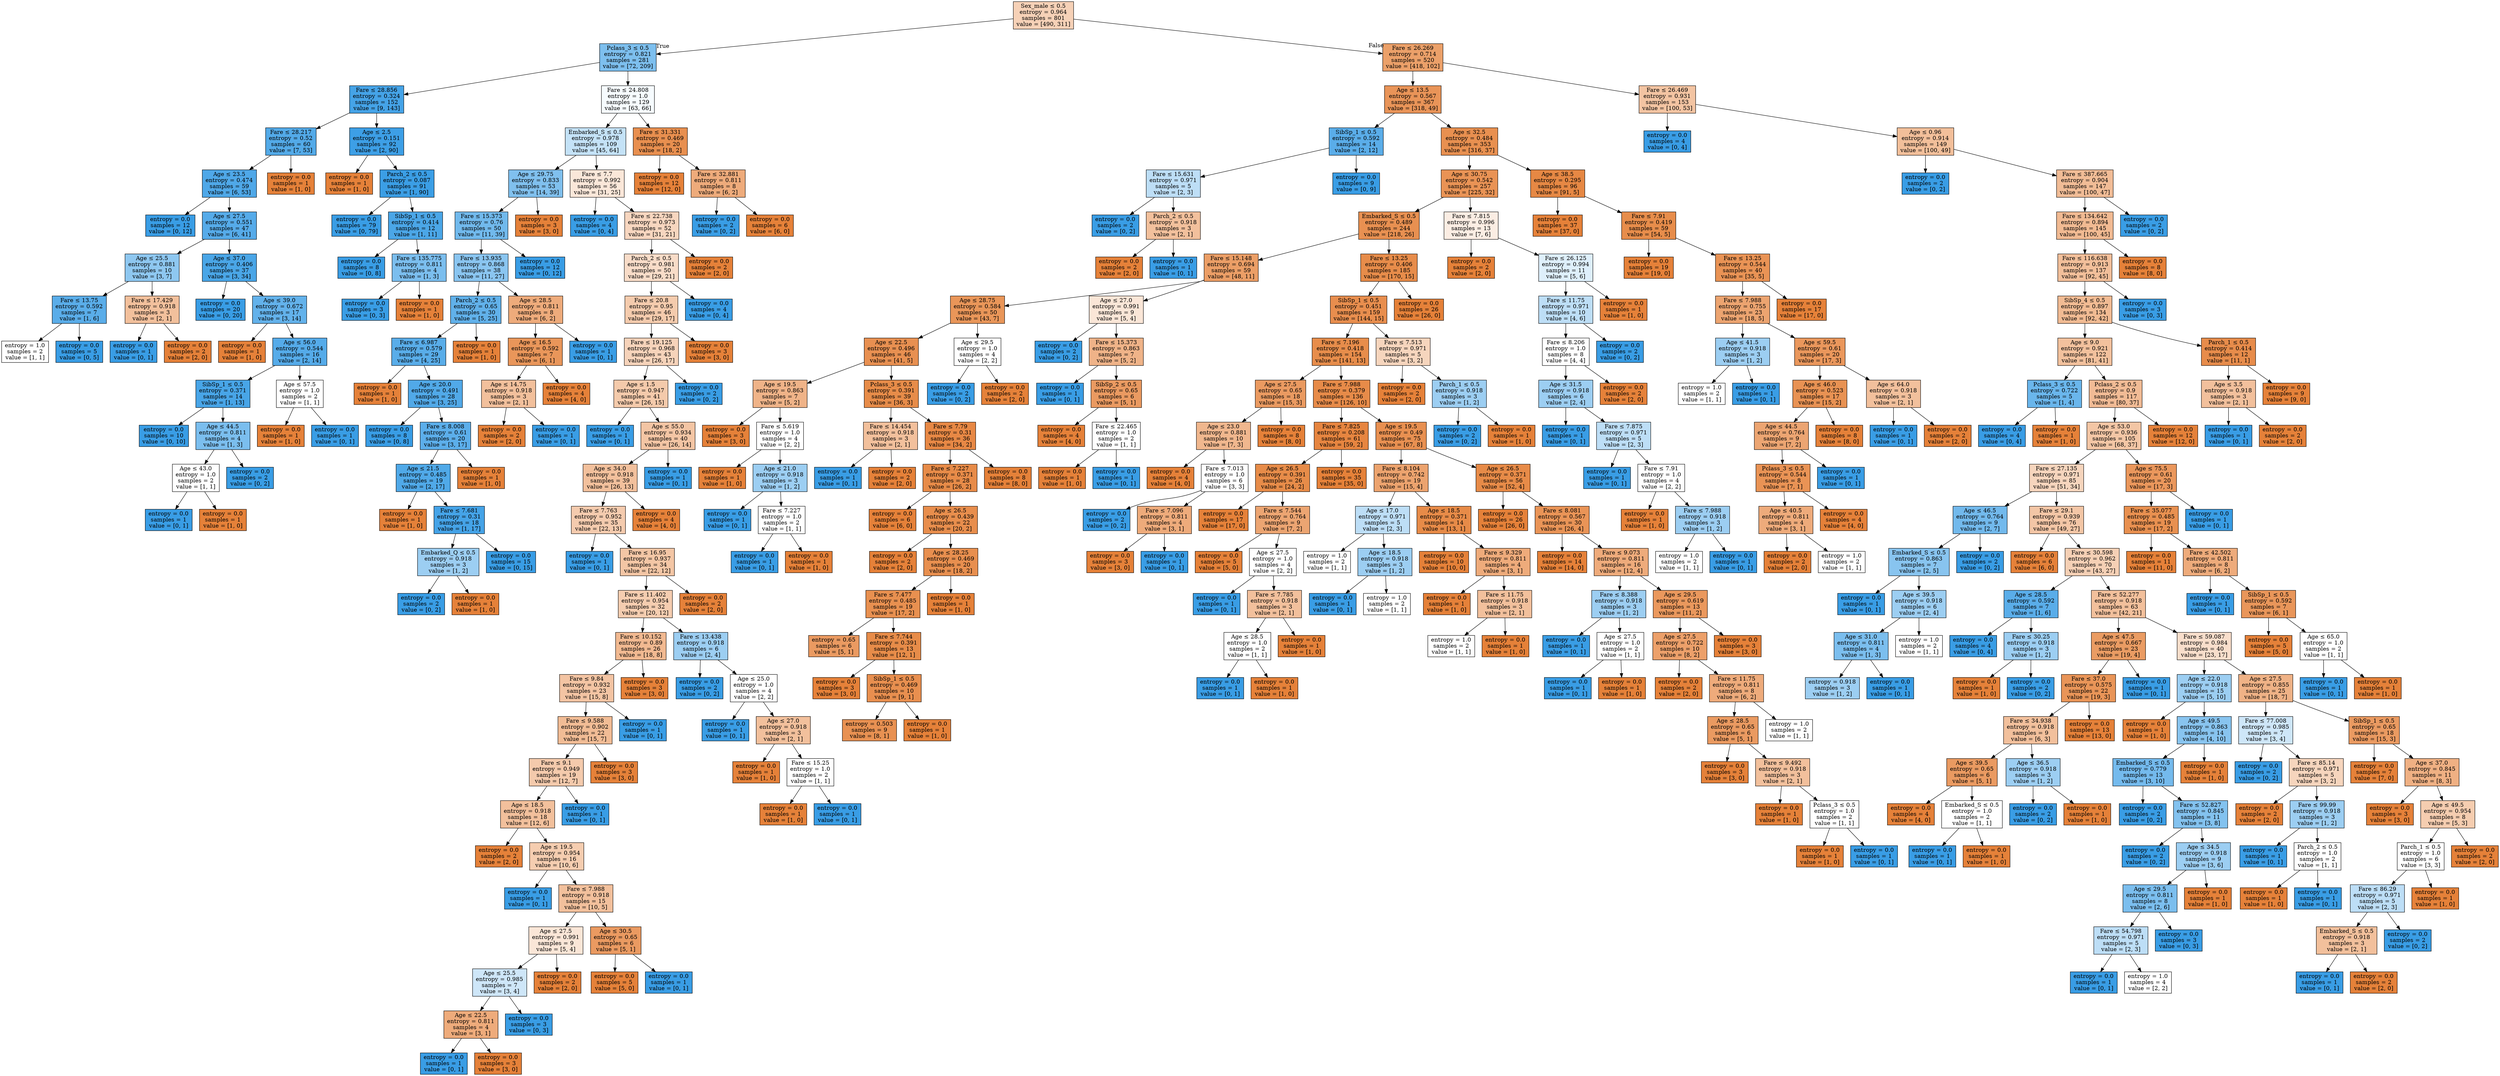 digraph Tree {
node [shape=box, style="filled", color="black"] ;
0 [label=<Sex_male &le; 0.5<br/>entropy = 0.964<br/>samples = 801<br/>value = [490, 311]>, fillcolor="#f6d1b7"] ;
1 [label=<Pclass_3 &le; 0.5<br/>entropy = 0.821<br/>samples = 281<br/>value = [72, 209]>, fillcolor="#7dbfee"] ;
0 -> 1 [labeldistance=2.5, labelangle=45, headlabel="True"] ;
2 [label=<Fare &le; 28.856<br/>entropy = 0.324<br/>samples = 152<br/>value = [9, 143]>, fillcolor="#45a3e7"] ;
1 -> 2 ;
3 [label=<Fare &le; 28.217<br/>entropy = 0.52<br/>samples = 60<br/>value = [7, 53]>, fillcolor="#53aae8"] ;
2 -> 3 ;
4 [label=<Age &le; 23.5<br/>entropy = 0.474<br/>samples = 59<br/>value = [6, 53]>, fillcolor="#4fa8e8"] ;
3 -> 4 ;
5 [label=<entropy = 0.0<br/>samples = 12<br/>value = [0, 12]>, fillcolor="#399de5"] ;
4 -> 5 ;
6 [label=<Age &le; 27.5<br/>entropy = 0.551<br/>samples = 47<br/>value = [6, 41]>, fillcolor="#56abe9"] ;
4 -> 6 ;
7 [label=<Age &le; 25.5<br/>entropy = 0.881<br/>samples = 10<br/>value = [3, 7]>, fillcolor="#8ec7f0"] ;
6 -> 7 ;
8 [label=<Fare &le; 13.75<br/>entropy = 0.592<br/>samples = 7<br/>value = [1, 6]>, fillcolor="#5aade9"] ;
7 -> 8 ;
9 [label=<entropy = 1.0<br/>samples = 2<br/>value = [1, 1]>, fillcolor="#ffffff"] ;
8 -> 9 ;
10 [label=<entropy = 0.0<br/>samples = 5<br/>value = [0, 5]>, fillcolor="#399de5"] ;
8 -> 10 ;
11 [label=<Fare &le; 17.429<br/>entropy = 0.918<br/>samples = 3<br/>value = [2, 1]>, fillcolor="#f2c09c"] ;
7 -> 11 ;
12 [label=<entropy = 0.0<br/>samples = 1<br/>value = [0, 1]>, fillcolor="#399de5"] ;
11 -> 12 ;
13 [label=<entropy = 0.0<br/>samples = 2<br/>value = [2, 0]>, fillcolor="#e58139"] ;
11 -> 13 ;
14 [label=<Age &le; 37.0<br/>entropy = 0.406<br/>samples = 37<br/>value = [3, 34]>, fillcolor="#4aa6e7"] ;
6 -> 14 ;
15 [label=<entropy = 0.0<br/>samples = 20<br/>value = [0, 20]>, fillcolor="#399de5"] ;
14 -> 15 ;
16 [label=<Age &le; 39.0<br/>entropy = 0.672<br/>samples = 17<br/>value = [3, 14]>, fillcolor="#63b2eb"] ;
14 -> 16 ;
17 [label=<entropy = 0.0<br/>samples = 1<br/>value = [1, 0]>, fillcolor="#e58139"] ;
16 -> 17 ;
18 [label=<Age &le; 56.0<br/>entropy = 0.544<br/>samples = 16<br/>value = [2, 14]>, fillcolor="#55abe9"] ;
16 -> 18 ;
19 [label=<SibSp_1 &le; 0.5<br/>entropy = 0.371<br/>samples = 14<br/>value = [1, 13]>, fillcolor="#48a5e7"] ;
18 -> 19 ;
20 [label=<entropy = 0.0<br/>samples = 10<br/>value = [0, 10]>, fillcolor="#399de5"] ;
19 -> 20 ;
21 [label=<Age &le; 44.5<br/>entropy = 0.811<br/>samples = 4<br/>value = [1, 3]>, fillcolor="#7bbeee"] ;
19 -> 21 ;
22 [label=<Age &le; 43.0<br/>entropy = 1.0<br/>samples = 2<br/>value = [1, 1]>, fillcolor="#ffffff"] ;
21 -> 22 ;
23 [label=<entropy = 0.0<br/>samples = 1<br/>value = [0, 1]>, fillcolor="#399de5"] ;
22 -> 23 ;
24 [label=<entropy = 0.0<br/>samples = 1<br/>value = [1, 0]>, fillcolor="#e58139"] ;
22 -> 24 ;
25 [label=<entropy = 0.0<br/>samples = 2<br/>value = [0, 2]>, fillcolor="#399de5"] ;
21 -> 25 ;
26 [label=<Age &le; 57.5<br/>entropy = 1.0<br/>samples = 2<br/>value = [1, 1]>, fillcolor="#ffffff"] ;
18 -> 26 ;
27 [label=<entropy = 0.0<br/>samples = 1<br/>value = [1, 0]>, fillcolor="#e58139"] ;
26 -> 27 ;
28 [label=<entropy = 0.0<br/>samples = 1<br/>value = [0, 1]>, fillcolor="#399de5"] ;
26 -> 28 ;
29 [label=<entropy = 0.0<br/>samples = 1<br/>value = [1, 0]>, fillcolor="#e58139"] ;
3 -> 29 ;
30 [label=<Age &le; 2.5<br/>entropy = 0.151<br/>samples = 92<br/>value = [2, 90]>, fillcolor="#3d9fe6"] ;
2 -> 30 ;
31 [label=<entropy = 0.0<br/>samples = 1<br/>value = [1, 0]>, fillcolor="#e58139"] ;
30 -> 31 ;
32 [label=<Parch_2 &le; 0.5<br/>entropy = 0.087<br/>samples = 91<br/>value = [1, 90]>, fillcolor="#3b9ee5"] ;
30 -> 32 ;
33 [label=<entropy = 0.0<br/>samples = 79<br/>value = [0, 79]>, fillcolor="#399de5"] ;
32 -> 33 ;
34 [label=<SibSp_1 &le; 0.5<br/>entropy = 0.414<br/>samples = 12<br/>value = [1, 11]>, fillcolor="#4ba6e7"] ;
32 -> 34 ;
35 [label=<entropy = 0.0<br/>samples = 8<br/>value = [0, 8]>, fillcolor="#399de5"] ;
34 -> 35 ;
36 [label=<Fare &le; 135.775<br/>entropy = 0.811<br/>samples = 4<br/>value = [1, 3]>, fillcolor="#7bbeee"] ;
34 -> 36 ;
37 [label=<entropy = 0.0<br/>samples = 3<br/>value = [0, 3]>, fillcolor="#399de5"] ;
36 -> 37 ;
38 [label=<entropy = 0.0<br/>samples = 1<br/>value = [1, 0]>, fillcolor="#e58139"] ;
36 -> 38 ;
39 [label=<Fare &le; 24.808<br/>entropy = 1.0<br/>samples = 129<br/>value = [63, 66]>, fillcolor="#f6fbfe"] ;
1 -> 39 ;
40 [label=<Embarked_S &le; 0.5<br/>entropy = 0.978<br/>samples = 109<br/>value = [45, 64]>, fillcolor="#c4e2f7"] ;
39 -> 40 ;
41 [label=<Age &le; 29.75<br/>entropy = 0.833<br/>samples = 53<br/>value = [14, 39]>, fillcolor="#80c0ee"] ;
40 -> 41 ;
42 [label=<Fare &le; 15.373<br/>entropy = 0.76<br/>samples = 50<br/>value = [11, 39]>, fillcolor="#71b9ec"] ;
41 -> 42 ;
43 [label=<Fare &le; 13.935<br/>entropy = 0.868<br/>samples = 38<br/>value = [11, 27]>, fillcolor="#8ac5f0"] ;
42 -> 43 ;
44 [label=<Parch_2 &le; 0.5<br/>entropy = 0.65<br/>samples = 30<br/>value = [5, 25]>, fillcolor="#61b1ea"] ;
43 -> 44 ;
45 [label=<Fare &le; 6.987<br/>entropy = 0.579<br/>samples = 29<br/>value = [4, 25]>, fillcolor="#59ade9"] ;
44 -> 45 ;
46 [label=<entropy = 0.0<br/>samples = 1<br/>value = [1, 0]>, fillcolor="#e58139"] ;
45 -> 46 ;
47 [label=<Age &le; 20.0<br/>entropy = 0.491<br/>samples = 28<br/>value = [3, 25]>, fillcolor="#51a9e8"] ;
45 -> 47 ;
48 [label=<entropy = 0.0<br/>samples = 8<br/>value = [0, 8]>, fillcolor="#399de5"] ;
47 -> 48 ;
49 [label=<Fare &le; 8.008<br/>entropy = 0.61<br/>samples = 20<br/>value = [3, 17]>, fillcolor="#5caeea"] ;
47 -> 49 ;
50 [label=<Age &le; 21.5<br/>entropy = 0.485<br/>samples = 19<br/>value = [2, 17]>, fillcolor="#50a9e8"] ;
49 -> 50 ;
51 [label=<entropy = 0.0<br/>samples = 1<br/>value = [1, 0]>, fillcolor="#e58139"] ;
50 -> 51 ;
52 [label=<Fare &le; 7.681<br/>entropy = 0.31<br/>samples = 18<br/>value = [1, 17]>, fillcolor="#45a3e7"] ;
50 -> 52 ;
53 [label=<Embarked_Q &le; 0.5<br/>entropy = 0.918<br/>samples = 3<br/>value = [1, 2]>, fillcolor="#9ccef2"] ;
52 -> 53 ;
54 [label=<entropy = 0.0<br/>samples = 2<br/>value = [0, 2]>, fillcolor="#399de5"] ;
53 -> 54 ;
55 [label=<entropy = 0.0<br/>samples = 1<br/>value = [1, 0]>, fillcolor="#e58139"] ;
53 -> 55 ;
56 [label=<entropy = 0.0<br/>samples = 15<br/>value = [0, 15]>, fillcolor="#399de5"] ;
52 -> 56 ;
57 [label=<entropy = 0.0<br/>samples = 1<br/>value = [1, 0]>, fillcolor="#e58139"] ;
49 -> 57 ;
58 [label=<entropy = 0.0<br/>samples = 1<br/>value = [1, 0]>, fillcolor="#e58139"] ;
44 -> 58 ;
59 [label=<Age &le; 28.5<br/>entropy = 0.811<br/>samples = 8<br/>value = [6, 2]>, fillcolor="#eeab7b"] ;
43 -> 59 ;
60 [label=<Age &le; 16.5<br/>entropy = 0.592<br/>samples = 7<br/>value = [6, 1]>, fillcolor="#e9965a"] ;
59 -> 60 ;
61 [label=<Age &le; 14.75<br/>entropy = 0.918<br/>samples = 3<br/>value = [2, 1]>, fillcolor="#f2c09c"] ;
60 -> 61 ;
62 [label=<entropy = 0.0<br/>samples = 2<br/>value = [2, 0]>, fillcolor="#e58139"] ;
61 -> 62 ;
63 [label=<entropy = 0.0<br/>samples = 1<br/>value = [0, 1]>, fillcolor="#399de5"] ;
61 -> 63 ;
64 [label=<entropy = 0.0<br/>samples = 4<br/>value = [4, 0]>, fillcolor="#e58139"] ;
60 -> 64 ;
65 [label=<entropy = 0.0<br/>samples = 1<br/>value = [0, 1]>, fillcolor="#399de5"] ;
59 -> 65 ;
66 [label=<entropy = 0.0<br/>samples = 12<br/>value = [0, 12]>, fillcolor="#399de5"] ;
42 -> 66 ;
67 [label=<entropy = 0.0<br/>samples = 3<br/>value = [3, 0]>, fillcolor="#e58139"] ;
41 -> 67 ;
68 [label=<Fare &le; 7.7<br/>entropy = 0.992<br/>samples = 56<br/>value = [31, 25]>, fillcolor="#fae7d9"] ;
40 -> 68 ;
69 [label=<entropy = 0.0<br/>samples = 4<br/>value = [0, 4]>, fillcolor="#399de5"] ;
68 -> 69 ;
70 [label=<Fare &le; 22.738<br/>entropy = 0.973<br/>samples = 52<br/>value = [31, 21]>, fillcolor="#f7d6bf"] ;
68 -> 70 ;
71 [label=<Parch_2 &le; 0.5<br/>entropy = 0.981<br/>samples = 50<br/>value = [29, 21]>, fillcolor="#f8dcc8"] ;
70 -> 71 ;
72 [label=<Fare &le; 20.8<br/>entropy = 0.95<br/>samples = 46<br/>value = [29, 17]>, fillcolor="#f4cbad"] ;
71 -> 72 ;
73 [label=<Fare &le; 19.125<br/>entropy = 0.968<br/>samples = 43<br/>value = [26, 17]>, fillcolor="#f6d3ba"] ;
72 -> 73 ;
74 [label=<Age &le; 1.5<br/>entropy = 0.947<br/>samples = 41<br/>value = [26, 15]>, fillcolor="#f4caab"] ;
73 -> 74 ;
75 [label=<entropy = 0.0<br/>samples = 1<br/>value = [0, 1]>, fillcolor="#399de5"] ;
74 -> 75 ;
76 [label=<Age &le; 55.0<br/>entropy = 0.934<br/>samples = 40<br/>value = [26, 14]>, fillcolor="#f3c5a4"] ;
74 -> 76 ;
77 [label=<Age &le; 34.0<br/>entropy = 0.918<br/>samples = 39<br/>value = [26, 13]>, fillcolor="#f2c09c"] ;
76 -> 77 ;
78 [label=<Fare &le; 7.763<br/>entropy = 0.952<br/>samples = 35<br/>value = [22, 13]>, fillcolor="#f4cbae"] ;
77 -> 78 ;
79 [label=<entropy = 0.0<br/>samples = 1<br/>value = [0, 1]>, fillcolor="#399de5"] ;
78 -> 79 ;
80 [label=<Fare &le; 16.95<br/>entropy = 0.937<br/>samples = 34<br/>value = [22, 12]>, fillcolor="#f3c6a5"] ;
78 -> 80 ;
81 [label=<Fare &le; 11.402<br/>entropy = 0.954<br/>samples = 32<br/>value = [20, 12]>, fillcolor="#f5cdb0"] ;
80 -> 81 ;
82 [label=<Fare &le; 10.152<br/>entropy = 0.89<br/>samples = 26<br/>value = [18, 8]>, fillcolor="#f1b991"] ;
81 -> 82 ;
83 [label=<Fare &le; 9.84<br/>entropy = 0.932<br/>samples = 23<br/>value = [15, 8]>, fillcolor="#f3c4a3"] ;
82 -> 83 ;
84 [label=<Fare &le; 9.588<br/>entropy = 0.902<br/>samples = 22<br/>value = [15, 7]>, fillcolor="#f1bc95"] ;
83 -> 84 ;
85 [label=<Fare &le; 9.1<br/>entropy = 0.949<br/>samples = 19<br/>value = [12, 7]>, fillcolor="#f4caac"] ;
84 -> 85 ;
86 [label=<Age &le; 18.5<br/>entropy = 0.918<br/>samples = 18<br/>value = [12, 6]>, fillcolor="#f2c09c"] ;
85 -> 86 ;
87 [label=<entropy = 0.0<br/>samples = 2<br/>value = [2, 0]>, fillcolor="#e58139"] ;
86 -> 87 ;
88 [label=<Age &le; 19.5<br/>entropy = 0.954<br/>samples = 16<br/>value = [10, 6]>, fillcolor="#f5cdb0"] ;
86 -> 88 ;
89 [label=<entropy = 0.0<br/>samples = 1<br/>value = [0, 1]>, fillcolor="#399de5"] ;
88 -> 89 ;
90 [label=<Fare &le; 7.988<br/>entropy = 0.918<br/>samples = 15<br/>value = [10, 5]>, fillcolor="#f2c09c"] ;
88 -> 90 ;
91 [label=<Age &le; 27.5<br/>entropy = 0.991<br/>samples = 9<br/>value = [5, 4]>, fillcolor="#fae6d7"] ;
90 -> 91 ;
92 [label=<Age &le; 25.5<br/>entropy = 0.985<br/>samples = 7<br/>value = [3, 4]>, fillcolor="#cee6f8"] ;
91 -> 92 ;
93 [label=<Age &le; 22.5<br/>entropy = 0.811<br/>samples = 4<br/>value = [3, 1]>, fillcolor="#eeab7b"] ;
92 -> 93 ;
94 [label=<entropy = 0.0<br/>samples = 1<br/>value = [0, 1]>, fillcolor="#399de5"] ;
93 -> 94 ;
95 [label=<entropy = 0.0<br/>samples = 3<br/>value = [3, 0]>, fillcolor="#e58139"] ;
93 -> 95 ;
96 [label=<entropy = 0.0<br/>samples = 3<br/>value = [0, 3]>, fillcolor="#399de5"] ;
92 -> 96 ;
97 [label=<entropy = 0.0<br/>samples = 2<br/>value = [2, 0]>, fillcolor="#e58139"] ;
91 -> 97 ;
98 [label=<Age &le; 30.5<br/>entropy = 0.65<br/>samples = 6<br/>value = [5, 1]>, fillcolor="#ea9a61"] ;
90 -> 98 ;
99 [label=<entropy = 0.0<br/>samples = 5<br/>value = [5, 0]>, fillcolor="#e58139"] ;
98 -> 99 ;
100 [label=<entropy = 0.0<br/>samples = 1<br/>value = [0, 1]>, fillcolor="#399de5"] ;
98 -> 100 ;
101 [label=<entropy = 0.0<br/>samples = 1<br/>value = [0, 1]>, fillcolor="#399de5"] ;
85 -> 101 ;
102 [label=<entropy = 0.0<br/>samples = 3<br/>value = [3, 0]>, fillcolor="#e58139"] ;
84 -> 102 ;
103 [label=<entropy = 0.0<br/>samples = 1<br/>value = [0, 1]>, fillcolor="#399de5"] ;
83 -> 103 ;
104 [label=<entropy = 0.0<br/>samples = 3<br/>value = [3, 0]>, fillcolor="#e58139"] ;
82 -> 104 ;
105 [label=<Fare &le; 13.438<br/>entropy = 0.918<br/>samples = 6<br/>value = [2, 4]>, fillcolor="#9ccef2"] ;
81 -> 105 ;
106 [label=<entropy = 0.0<br/>samples = 2<br/>value = [0, 2]>, fillcolor="#399de5"] ;
105 -> 106 ;
107 [label=<Age &le; 25.0<br/>entropy = 1.0<br/>samples = 4<br/>value = [2, 2]>, fillcolor="#ffffff"] ;
105 -> 107 ;
108 [label=<entropy = 0.0<br/>samples = 1<br/>value = [0, 1]>, fillcolor="#399de5"] ;
107 -> 108 ;
109 [label=<Age &le; 27.0<br/>entropy = 0.918<br/>samples = 3<br/>value = [2, 1]>, fillcolor="#f2c09c"] ;
107 -> 109 ;
110 [label=<entropy = 0.0<br/>samples = 1<br/>value = [1, 0]>, fillcolor="#e58139"] ;
109 -> 110 ;
111 [label=<Fare &le; 15.25<br/>entropy = 1.0<br/>samples = 2<br/>value = [1, 1]>, fillcolor="#ffffff"] ;
109 -> 111 ;
112 [label=<entropy = 0.0<br/>samples = 1<br/>value = [1, 0]>, fillcolor="#e58139"] ;
111 -> 112 ;
113 [label=<entropy = 0.0<br/>samples = 1<br/>value = [0, 1]>, fillcolor="#399de5"] ;
111 -> 113 ;
114 [label=<entropy = 0.0<br/>samples = 2<br/>value = [2, 0]>, fillcolor="#e58139"] ;
80 -> 114 ;
115 [label=<entropy = 0.0<br/>samples = 4<br/>value = [4, 0]>, fillcolor="#e58139"] ;
77 -> 115 ;
116 [label=<entropy = 0.0<br/>samples = 1<br/>value = [0, 1]>, fillcolor="#399de5"] ;
76 -> 116 ;
117 [label=<entropy = 0.0<br/>samples = 2<br/>value = [0, 2]>, fillcolor="#399de5"] ;
73 -> 117 ;
118 [label=<entropy = 0.0<br/>samples = 3<br/>value = [3, 0]>, fillcolor="#e58139"] ;
72 -> 118 ;
119 [label=<entropy = 0.0<br/>samples = 4<br/>value = [0, 4]>, fillcolor="#399de5"] ;
71 -> 119 ;
120 [label=<entropy = 0.0<br/>samples = 2<br/>value = [2, 0]>, fillcolor="#e58139"] ;
70 -> 120 ;
121 [label=<Fare &le; 31.331<br/>entropy = 0.469<br/>samples = 20<br/>value = [18, 2]>, fillcolor="#e88f4f"] ;
39 -> 121 ;
122 [label=<entropy = 0.0<br/>samples = 12<br/>value = [12, 0]>, fillcolor="#e58139"] ;
121 -> 122 ;
123 [label=<Fare &le; 32.881<br/>entropy = 0.811<br/>samples = 8<br/>value = [6, 2]>, fillcolor="#eeab7b"] ;
121 -> 123 ;
124 [label=<entropy = 0.0<br/>samples = 2<br/>value = [0, 2]>, fillcolor="#399de5"] ;
123 -> 124 ;
125 [label=<entropy = 0.0<br/>samples = 6<br/>value = [6, 0]>, fillcolor="#e58139"] ;
123 -> 125 ;
126 [label=<Fare &le; 26.269<br/>entropy = 0.714<br/>samples = 520<br/>value = [418, 102]>, fillcolor="#eba069"] ;
0 -> 126 [labeldistance=2.5, labelangle=-45, headlabel="False"] ;
127 [label=<Age &le; 13.5<br/>entropy = 0.567<br/>samples = 367<br/>value = [318, 49]>, fillcolor="#e99458"] ;
126 -> 127 ;
128 [label=<SibSp_1 &le; 0.5<br/>entropy = 0.592<br/>samples = 14<br/>value = [2, 12]>, fillcolor="#5aade9"] ;
127 -> 128 ;
129 [label=<Fare &le; 15.631<br/>entropy = 0.971<br/>samples = 5<br/>value = [2, 3]>, fillcolor="#bddef6"] ;
128 -> 129 ;
130 [label=<entropy = 0.0<br/>samples = 2<br/>value = [0, 2]>, fillcolor="#399de5"] ;
129 -> 130 ;
131 [label=<Parch_2 &le; 0.5<br/>entropy = 0.918<br/>samples = 3<br/>value = [2, 1]>, fillcolor="#f2c09c"] ;
129 -> 131 ;
132 [label=<entropy = 0.0<br/>samples = 2<br/>value = [2, 0]>, fillcolor="#e58139"] ;
131 -> 132 ;
133 [label=<entropy = 0.0<br/>samples = 1<br/>value = [0, 1]>, fillcolor="#399de5"] ;
131 -> 133 ;
134 [label=<entropy = 0.0<br/>samples = 9<br/>value = [0, 9]>, fillcolor="#399de5"] ;
128 -> 134 ;
135 [label=<Age &le; 32.5<br/>entropy = 0.484<br/>samples = 353<br/>value = [316, 37]>, fillcolor="#e89050"] ;
127 -> 135 ;
136 [label=<Age &le; 30.75<br/>entropy = 0.542<br/>samples = 257<br/>value = [225, 32]>, fillcolor="#e99355"] ;
135 -> 136 ;
137 [label=<Embarked_S &le; 0.5<br/>entropy = 0.489<br/>samples = 244<br/>value = [218, 26]>, fillcolor="#e89051"] ;
136 -> 137 ;
138 [label=<Fare &le; 15.148<br/>entropy = 0.694<br/>samples = 59<br/>value = [48, 11]>, fillcolor="#eb9e66"] ;
137 -> 138 ;
139 [label=<Age &le; 28.75<br/>entropy = 0.584<br/>samples = 50<br/>value = [43, 7]>, fillcolor="#e99659"] ;
138 -> 139 ;
140 [label=<Age &le; 22.5<br/>entropy = 0.496<br/>samples = 46<br/>value = [41, 5]>, fillcolor="#e89051"] ;
139 -> 140 ;
141 [label=<Age &le; 19.5<br/>entropy = 0.863<br/>samples = 7<br/>value = [5, 2]>, fillcolor="#efb388"] ;
140 -> 141 ;
142 [label=<entropy = 0.0<br/>samples = 3<br/>value = [3, 0]>, fillcolor="#e58139"] ;
141 -> 142 ;
143 [label=<Fare &le; 5.619<br/>entropy = 1.0<br/>samples = 4<br/>value = [2, 2]>, fillcolor="#ffffff"] ;
141 -> 143 ;
144 [label=<entropy = 0.0<br/>samples = 1<br/>value = [1, 0]>, fillcolor="#e58139"] ;
143 -> 144 ;
145 [label=<Age &le; 21.0<br/>entropy = 0.918<br/>samples = 3<br/>value = [1, 2]>, fillcolor="#9ccef2"] ;
143 -> 145 ;
146 [label=<entropy = 0.0<br/>samples = 1<br/>value = [0, 1]>, fillcolor="#399de5"] ;
145 -> 146 ;
147 [label=<Fare &le; 7.227<br/>entropy = 1.0<br/>samples = 2<br/>value = [1, 1]>, fillcolor="#ffffff"] ;
145 -> 147 ;
148 [label=<entropy = 0.0<br/>samples = 1<br/>value = [0, 1]>, fillcolor="#399de5"] ;
147 -> 148 ;
149 [label=<entropy = 0.0<br/>samples = 1<br/>value = [1, 0]>, fillcolor="#e58139"] ;
147 -> 149 ;
150 [label=<Pclass_3 &le; 0.5<br/>entropy = 0.391<br/>samples = 39<br/>value = [36, 3]>, fillcolor="#e78c49"] ;
140 -> 150 ;
151 [label=<Fare &le; 14.454<br/>entropy = 0.918<br/>samples = 3<br/>value = [2, 1]>, fillcolor="#f2c09c"] ;
150 -> 151 ;
152 [label=<entropy = 0.0<br/>samples = 1<br/>value = [0, 1]>, fillcolor="#399de5"] ;
151 -> 152 ;
153 [label=<entropy = 0.0<br/>samples = 2<br/>value = [2, 0]>, fillcolor="#e58139"] ;
151 -> 153 ;
154 [label=<Fare &le; 7.79<br/>entropy = 0.31<br/>samples = 36<br/>value = [34, 2]>, fillcolor="#e78845"] ;
150 -> 154 ;
155 [label=<Fare &le; 7.227<br/>entropy = 0.371<br/>samples = 28<br/>value = [26, 2]>, fillcolor="#e78b48"] ;
154 -> 155 ;
156 [label=<entropy = 0.0<br/>samples = 6<br/>value = [6, 0]>, fillcolor="#e58139"] ;
155 -> 156 ;
157 [label=<Age &le; 26.5<br/>entropy = 0.439<br/>samples = 22<br/>value = [20, 2]>, fillcolor="#e88e4d"] ;
155 -> 157 ;
158 [label=<entropy = 0.0<br/>samples = 2<br/>value = [2, 0]>, fillcolor="#e58139"] ;
157 -> 158 ;
159 [label=<Age &le; 28.25<br/>entropy = 0.469<br/>samples = 20<br/>value = [18, 2]>, fillcolor="#e88f4f"] ;
157 -> 159 ;
160 [label=<Fare &le; 7.477<br/>entropy = 0.485<br/>samples = 19<br/>value = [17, 2]>, fillcolor="#e89050"] ;
159 -> 160 ;
161 [label=<entropy = 0.65<br/>samples = 6<br/>value = [5, 1]>, fillcolor="#ea9a61"] ;
160 -> 161 ;
162 [label=<Fare &le; 7.744<br/>entropy = 0.391<br/>samples = 13<br/>value = [12, 1]>, fillcolor="#e78c49"] ;
160 -> 162 ;
163 [label=<entropy = 0.0<br/>samples = 3<br/>value = [3, 0]>, fillcolor="#e58139"] ;
162 -> 163 ;
164 [label=<SibSp_1 &le; 0.5<br/>entropy = 0.469<br/>samples = 10<br/>value = [9, 1]>, fillcolor="#e88f4f"] ;
162 -> 164 ;
165 [label=<entropy = 0.503<br/>samples = 9<br/>value = [8, 1]>, fillcolor="#e89152"] ;
164 -> 165 ;
166 [label=<entropy = 0.0<br/>samples = 1<br/>value = [1, 0]>, fillcolor="#e58139"] ;
164 -> 166 ;
167 [label=<entropy = 0.0<br/>samples = 1<br/>value = [1, 0]>, fillcolor="#e58139"] ;
159 -> 167 ;
168 [label=<entropy = 0.0<br/>samples = 8<br/>value = [8, 0]>, fillcolor="#e58139"] ;
154 -> 168 ;
169 [label=<Age &le; 29.5<br/>entropy = 1.0<br/>samples = 4<br/>value = [2, 2]>, fillcolor="#ffffff"] ;
139 -> 169 ;
170 [label=<entropy = 0.0<br/>samples = 2<br/>value = [0, 2]>, fillcolor="#399de5"] ;
169 -> 170 ;
171 [label=<entropy = 0.0<br/>samples = 2<br/>value = [2, 0]>, fillcolor="#e58139"] ;
169 -> 171 ;
172 [label=<Age &le; 27.0<br/>entropy = 0.991<br/>samples = 9<br/>value = [5, 4]>, fillcolor="#fae6d7"] ;
138 -> 172 ;
173 [label=<entropy = 0.0<br/>samples = 2<br/>value = [0, 2]>, fillcolor="#399de5"] ;
172 -> 173 ;
174 [label=<Fare &le; 15.373<br/>entropy = 0.863<br/>samples = 7<br/>value = [5, 2]>, fillcolor="#efb388"] ;
172 -> 174 ;
175 [label=<entropy = 0.0<br/>samples = 1<br/>value = [0, 1]>, fillcolor="#399de5"] ;
174 -> 175 ;
176 [label=<SibSp_2 &le; 0.5<br/>entropy = 0.65<br/>samples = 6<br/>value = [5, 1]>, fillcolor="#ea9a61"] ;
174 -> 176 ;
177 [label=<entropy = 0.0<br/>samples = 4<br/>value = [4, 0]>, fillcolor="#e58139"] ;
176 -> 177 ;
178 [label=<Fare &le; 22.465<br/>entropy = 1.0<br/>samples = 2<br/>value = [1, 1]>, fillcolor="#ffffff"] ;
176 -> 178 ;
179 [label=<entropy = 0.0<br/>samples = 1<br/>value = [1, 0]>, fillcolor="#e58139"] ;
178 -> 179 ;
180 [label=<entropy = 0.0<br/>samples = 1<br/>value = [0, 1]>, fillcolor="#399de5"] ;
178 -> 180 ;
181 [label=<Fare &le; 13.25<br/>entropy = 0.406<br/>samples = 185<br/>value = [170, 15]>, fillcolor="#e78c4a"] ;
137 -> 181 ;
182 [label=<SibSp_1 &le; 0.5<br/>entropy = 0.451<br/>samples = 159<br/>value = [144, 15]>, fillcolor="#e88e4e"] ;
181 -> 182 ;
183 [label=<Fare &le; 7.196<br/>entropy = 0.418<br/>samples = 154<br/>value = [141, 13]>, fillcolor="#e78d4b"] ;
182 -> 183 ;
184 [label=<Age &le; 27.5<br/>entropy = 0.65<br/>samples = 18<br/>value = [15, 3]>, fillcolor="#ea9a61"] ;
183 -> 184 ;
185 [label=<Age &le; 23.0<br/>entropy = 0.881<br/>samples = 10<br/>value = [7, 3]>, fillcolor="#f0b78e"] ;
184 -> 185 ;
186 [label=<entropy = 0.0<br/>samples = 4<br/>value = [4, 0]>, fillcolor="#e58139"] ;
185 -> 186 ;
187 [label=<Fare &le; 7.013<br/>entropy = 1.0<br/>samples = 6<br/>value = [3, 3]>, fillcolor="#ffffff"] ;
185 -> 187 ;
188 [label=<entropy = 0.0<br/>samples = 2<br/>value = [0, 2]>, fillcolor="#399de5"] ;
187 -> 188 ;
189 [label=<Fare &le; 7.096<br/>entropy = 0.811<br/>samples = 4<br/>value = [3, 1]>, fillcolor="#eeab7b"] ;
187 -> 189 ;
190 [label=<entropy = 0.0<br/>samples = 3<br/>value = [3, 0]>, fillcolor="#e58139"] ;
189 -> 190 ;
191 [label=<entropy = 0.0<br/>samples = 1<br/>value = [0, 1]>, fillcolor="#399de5"] ;
189 -> 191 ;
192 [label=<entropy = 0.0<br/>samples = 8<br/>value = [8, 0]>, fillcolor="#e58139"] ;
184 -> 192 ;
193 [label=<Fare &le; 7.988<br/>entropy = 0.379<br/>samples = 136<br/>value = [126, 10]>, fillcolor="#e78b49"] ;
183 -> 193 ;
194 [label=<Fare &le; 7.825<br/>entropy = 0.208<br/>samples = 61<br/>value = [59, 2]>, fillcolor="#e68540"] ;
193 -> 194 ;
195 [label=<Age &le; 26.5<br/>entropy = 0.391<br/>samples = 26<br/>value = [24, 2]>, fillcolor="#e78c49"] ;
194 -> 195 ;
196 [label=<entropy = 0.0<br/>samples = 17<br/>value = [17, 0]>, fillcolor="#e58139"] ;
195 -> 196 ;
197 [label=<Fare &le; 7.544<br/>entropy = 0.764<br/>samples = 9<br/>value = [7, 2]>, fillcolor="#eca572"] ;
195 -> 197 ;
198 [label=<entropy = 0.0<br/>samples = 5<br/>value = [5, 0]>, fillcolor="#e58139"] ;
197 -> 198 ;
199 [label=<Age &le; 27.5<br/>entropy = 1.0<br/>samples = 4<br/>value = [2, 2]>, fillcolor="#ffffff"] ;
197 -> 199 ;
200 [label=<entropy = 0.0<br/>samples = 1<br/>value = [0, 1]>, fillcolor="#399de5"] ;
199 -> 200 ;
201 [label=<Fare &le; 7.785<br/>entropy = 0.918<br/>samples = 3<br/>value = [2, 1]>, fillcolor="#f2c09c"] ;
199 -> 201 ;
202 [label=<Age &le; 28.5<br/>entropy = 1.0<br/>samples = 2<br/>value = [1, 1]>, fillcolor="#ffffff"] ;
201 -> 202 ;
203 [label=<entropy = 0.0<br/>samples = 1<br/>value = [0, 1]>, fillcolor="#399de5"] ;
202 -> 203 ;
204 [label=<entropy = 0.0<br/>samples = 1<br/>value = [1, 0]>, fillcolor="#e58139"] ;
202 -> 204 ;
205 [label=<entropy = 0.0<br/>samples = 1<br/>value = [1, 0]>, fillcolor="#e58139"] ;
201 -> 205 ;
206 [label=<entropy = 0.0<br/>samples = 35<br/>value = [35, 0]>, fillcolor="#e58139"] ;
194 -> 206 ;
207 [label=<Age &le; 19.5<br/>entropy = 0.49<br/>samples = 75<br/>value = [67, 8]>, fillcolor="#e89051"] ;
193 -> 207 ;
208 [label=<Fare &le; 8.104<br/>entropy = 0.742<br/>samples = 19<br/>value = [15, 4]>, fillcolor="#eca36e"] ;
207 -> 208 ;
209 [label=<Age &le; 17.0<br/>entropy = 0.971<br/>samples = 5<br/>value = [2, 3]>, fillcolor="#bddef6"] ;
208 -> 209 ;
210 [label=<entropy = 1.0<br/>samples = 2<br/>value = [1, 1]>, fillcolor="#ffffff"] ;
209 -> 210 ;
211 [label=<Age &le; 18.5<br/>entropy = 0.918<br/>samples = 3<br/>value = [1, 2]>, fillcolor="#9ccef2"] ;
209 -> 211 ;
212 [label=<entropy = 0.0<br/>samples = 1<br/>value = [0, 1]>, fillcolor="#399de5"] ;
211 -> 212 ;
213 [label=<entropy = 1.0<br/>samples = 2<br/>value = [1, 1]>, fillcolor="#ffffff"] ;
211 -> 213 ;
214 [label=<Age &le; 18.5<br/>entropy = 0.371<br/>samples = 14<br/>value = [13, 1]>, fillcolor="#e78b48"] ;
208 -> 214 ;
215 [label=<entropy = 0.0<br/>samples = 10<br/>value = [10, 0]>, fillcolor="#e58139"] ;
214 -> 215 ;
216 [label=<Fare &le; 9.329<br/>entropy = 0.811<br/>samples = 4<br/>value = [3, 1]>, fillcolor="#eeab7b"] ;
214 -> 216 ;
217 [label=<entropy = 0.0<br/>samples = 1<br/>value = [1, 0]>, fillcolor="#e58139"] ;
216 -> 217 ;
218 [label=<Fare &le; 11.75<br/>entropy = 0.918<br/>samples = 3<br/>value = [2, 1]>, fillcolor="#f2c09c"] ;
216 -> 218 ;
219 [label=<entropy = 1.0<br/>samples = 2<br/>value = [1, 1]>, fillcolor="#ffffff"] ;
218 -> 219 ;
220 [label=<entropy = 0.0<br/>samples = 1<br/>value = [1, 0]>, fillcolor="#e58139"] ;
218 -> 220 ;
221 [label=<Age &le; 26.5<br/>entropy = 0.371<br/>samples = 56<br/>value = [52, 4]>, fillcolor="#e78b48"] ;
207 -> 221 ;
222 [label=<entropy = 0.0<br/>samples = 26<br/>value = [26, 0]>, fillcolor="#e58139"] ;
221 -> 222 ;
223 [label=<Fare &le; 8.081<br/>entropy = 0.567<br/>samples = 30<br/>value = [26, 4]>, fillcolor="#e99457"] ;
221 -> 223 ;
224 [label=<entropy = 0.0<br/>samples = 14<br/>value = [14, 0]>, fillcolor="#e58139"] ;
223 -> 224 ;
225 [label=<Fare &le; 9.073<br/>entropy = 0.811<br/>samples = 16<br/>value = [12, 4]>, fillcolor="#eeab7b"] ;
223 -> 225 ;
226 [label=<Fare &le; 8.388<br/>entropy = 0.918<br/>samples = 3<br/>value = [1, 2]>, fillcolor="#9ccef2"] ;
225 -> 226 ;
227 [label=<entropy = 0.0<br/>samples = 1<br/>value = [0, 1]>, fillcolor="#399de5"] ;
226 -> 227 ;
228 [label=<Age &le; 27.5<br/>entropy = 1.0<br/>samples = 2<br/>value = [1, 1]>, fillcolor="#ffffff"] ;
226 -> 228 ;
229 [label=<entropy = 0.0<br/>samples = 1<br/>value = [0, 1]>, fillcolor="#399de5"] ;
228 -> 229 ;
230 [label=<entropy = 0.0<br/>samples = 1<br/>value = [1, 0]>, fillcolor="#e58139"] ;
228 -> 230 ;
231 [label=<Age &le; 29.5<br/>entropy = 0.619<br/>samples = 13<br/>value = [11, 2]>, fillcolor="#ea985d"] ;
225 -> 231 ;
232 [label=<Age &le; 27.5<br/>entropy = 0.722<br/>samples = 10<br/>value = [8, 2]>, fillcolor="#eca06a"] ;
231 -> 232 ;
233 [label=<entropy = 0.0<br/>samples = 2<br/>value = [2, 0]>, fillcolor="#e58139"] ;
232 -> 233 ;
234 [label=<Fare &le; 11.75<br/>entropy = 0.811<br/>samples = 8<br/>value = [6, 2]>, fillcolor="#eeab7b"] ;
232 -> 234 ;
235 [label=<Age &le; 28.5<br/>entropy = 0.65<br/>samples = 6<br/>value = [5, 1]>, fillcolor="#ea9a61"] ;
234 -> 235 ;
236 [label=<entropy = 0.0<br/>samples = 3<br/>value = [3, 0]>, fillcolor="#e58139"] ;
235 -> 236 ;
237 [label=<Fare &le; 9.492<br/>entropy = 0.918<br/>samples = 3<br/>value = [2, 1]>, fillcolor="#f2c09c"] ;
235 -> 237 ;
238 [label=<entropy = 0.0<br/>samples = 1<br/>value = [1, 0]>, fillcolor="#e58139"] ;
237 -> 238 ;
239 [label=<Pclass_3 &le; 0.5<br/>entropy = 1.0<br/>samples = 2<br/>value = [1, 1]>, fillcolor="#ffffff"] ;
237 -> 239 ;
240 [label=<entropy = 0.0<br/>samples = 1<br/>value = [1, 0]>, fillcolor="#e58139"] ;
239 -> 240 ;
241 [label=<entropy = 0.0<br/>samples = 1<br/>value = [0, 1]>, fillcolor="#399de5"] ;
239 -> 241 ;
242 [label=<entropy = 1.0<br/>samples = 2<br/>value = [1, 1]>, fillcolor="#ffffff"] ;
234 -> 242 ;
243 [label=<entropy = 0.0<br/>samples = 3<br/>value = [3, 0]>, fillcolor="#e58139"] ;
231 -> 243 ;
244 [label=<Fare &le; 7.513<br/>entropy = 0.971<br/>samples = 5<br/>value = [3, 2]>, fillcolor="#f6d5bd"] ;
182 -> 244 ;
245 [label=<entropy = 0.0<br/>samples = 2<br/>value = [2, 0]>, fillcolor="#e58139"] ;
244 -> 245 ;
246 [label=<Parch_1 &le; 0.5<br/>entropy = 0.918<br/>samples = 3<br/>value = [1, 2]>, fillcolor="#9ccef2"] ;
244 -> 246 ;
247 [label=<entropy = 0.0<br/>samples = 2<br/>value = [0, 2]>, fillcolor="#399de5"] ;
246 -> 247 ;
248 [label=<entropy = 0.0<br/>samples = 1<br/>value = [1, 0]>, fillcolor="#e58139"] ;
246 -> 248 ;
249 [label=<entropy = 0.0<br/>samples = 26<br/>value = [26, 0]>, fillcolor="#e58139"] ;
181 -> 249 ;
250 [label=<Fare &le; 7.815<br/>entropy = 0.996<br/>samples = 13<br/>value = [7, 6]>, fillcolor="#fbede3"] ;
136 -> 250 ;
251 [label=<entropy = 0.0<br/>samples = 2<br/>value = [2, 0]>, fillcolor="#e58139"] ;
250 -> 251 ;
252 [label=<Fare &le; 26.125<br/>entropy = 0.994<br/>samples = 11<br/>value = [5, 6]>, fillcolor="#deeffb"] ;
250 -> 252 ;
253 [label=<Fare &le; 11.75<br/>entropy = 0.971<br/>samples = 10<br/>value = [4, 6]>, fillcolor="#bddef6"] ;
252 -> 253 ;
254 [label=<Fare &le; 8.206<br/>entropy = 1.0<br/>samples = 8<br/>value = [4, 4]>, fillcolor="#ffffff"] ;
253 -> 254 ;
255 [label=<Age &le; 31.5<br/>entropy = 0.918<br/>samples = 6<br/>value = [2, 4]>, fillcolor="#9ccef2"] ;
254 -> 255 ;
256 [label=<entropy = 0.0<br/>samples = 1<br/>value = [0, 1]>, fillcolor="#399de5"] ;
255 -> 256 ;
257 [label=<Fare &le; 7.875<br/>entropy = 0.971<br/>samples = 5<br/>value = [2, 3]>, fillcolor="#bddef6"] ;
255 -> 257 ;
258 [label=<entropy = 0.0<br/>samples = 1<br/>value = [0, 1]>, fillcolor="#399de5"] ;
257 -> 258 ;
259 [label=<Fare &le; 7.91<br/>entropy = 1.0<br/>samples = 4<br/>value = [2, 2]>, fillcolor="#ffffff"] ;
257 -> 259 ;
260 [label=<entropy = 0.0<br/>samples = 1<br/>value = [1, 0]>, fillcolor="#e58139"] ;
259 -> 260 ;
261 [label=<Fare &le; 7.988<br/>entropy = 0.918<br/>samples = 3<br/>value = [1, 2]>, fillcolor="#9ccef2"] ;
259 -> 261 ;
262 [label=<entropy = 1.0<br/>samples = 2<br/>value = [1, 1]>, fillcolor="#ffffff"] ;
261 -> 262 ;
263 [label=<entropy = 0.0<br/>samples = 1<br/>value = [0, 1]>, fillcolor="#399de5"] ;
261 -> 263 ;
264 [label=<entropy = 0.0<br/>samples = 2<br/>value = [2, 0]>, fillcolor="#e58139"] ;
254 -> 264 ;
265 [label=<entropy = 0.0<br/>samples = 2<br/>value = [0, 2]>, fillcolor="#399de5"] ;
253 -> 265 ;
266 [label=<entropy = 0.0<br/>samples = 1<br/>value = [1, 0]>, fillcolor="#e58139"] ;
252 -> 266 ;
267 [label=<Age &le; 38.5<br/>entropy = 0.295<br/>samples = 96<br/>value = [91, 5]>, fillcolor="#e68844"] ;
135 -> 267 ;
268 [label=<entropy = 0.0<br/>samples = 37<br/>value = [37, 0]>, fillcolor="#e58139"] ;
267 -> 268 ;
269 [label=<Fare &le; 7.91<br/>entropy = 0.419<br/>samples = 59<br/>value = [54, 5]>, fillcolor="#e78d4b"] ;
267 -> 269 ;
270 [label=<entropy = 0.0<br/>samples = 19<br/>value = [19, 0]>, fillcolor="#e58139"] ;
269 -> 270 ;
271 [label=<Fare &le; 13.25<br/>entropy = 0.544<br/>samples = 40<br/>value = [35, 5]>, fillcolor="#e99355"] ;
269 -> 271 ;
272 [label=<Fare &le; 7.988<br/>entropy = 0.755<br/>samples = 23<br/>value = [18, 5]>, fillcolor="#eca470"] ;
271 -> 272 ;
273 [label=<Age &le; 41.5<br/>entropy = 0.918<br/>samples = 3<br/>value = [1, 2]>, fillcolor="#9ccef2"] ;
272 -> 273 ;
274 [label=<entropy = 1.0<br/>samples = 2<br/>value = [1, 1]>, fillcolor="#ffffff"] ;
273 -> 274 ;
275 [label=<entropy = 0.0<br/>samples = 1<br/>value = [0, 1]>, fillcolor="#399de5"] ;
273 -> 275 ;
276 [label=<Age &le; 59.5<br/>entropy = 0.61<br/>samples = 20<br/>value = [17, 3]>, fillcolor="#ea975c"] ;
272 -> 276 ;
277 [label=<Age &le; 46.0<br/>entropy = 0.523<br/>samples = 17<br/>value = [15, 2]>, fillcolor="#e89253"] ;
276 -> 277 ;
278 [label=<Age &le; 44.5<br/>entropy = 0.764<br/>samples = 9<br/>value = [7, 2]>, fillcolor="#eca572"] ;
277 -> 278 ;
279 [label=<Pclass_3 &le; 0.5<br/>entropy = 0.544<br/>samples = 8<br/>value = [7, 1]>, fillcolor="#e99355"] ;
278 -> 279 ;
280 [label=<Age &le; 40.5<br/>entropy = 0.811<br/>samples = 4<br/>value = [3, 1]>, fillcolor="#eeab7b"] ;
279 -> 280 ;
281 [label=<entropy = 0.0<br/>samples = 2<br/>value = [2, 0]>, fillcolor="#e58139"] ;
280 -> 281 ;
282 [label=<entropy = 1.0<br/>samples = 2<br/>value = [1, 1]>, fillcolor="#ffffff"] ;
280 -> 282 ;
283 [label=<entropy = 0.0<br/>samples = 4<br/>value = [4, 0]>, fillcolor="#e58139"] ;
279 -> 283 ;
284 [label=<entropy = 0.0<br/>samples = 1<br/>value = [0, 1]>, fillcolor="#399de5"] ;
278 -> 284 ;
285 [label=<entropy = 0.0<br/>samples = 8<br/>value = [8, 0]>, fillcolor="#e58139"] ;
277 -> 285 ;
286 [label=<Age &le; 64.0<br/>entropy = 0.918<br/>samples = 3<br/>value = [2, 1]>, fillcolor="#f2c09c"] ;
276 -> 286 ;
287 [label=<entropy = 0.0<br/>samples = 1<br/>value = [0, 1]>, fillcolor="#399de5"] ;
286 -> 287 ;
288 [label=<entropy = 0.0<br/>samples = 2<br/>value = [2, 0]>, fillcolor="#e58139"] ;
286 -> 288 ;
289 [label=<entropy = 0.0<br/>samples = 17<br/>value = [17, 0]>, fillcolor="#e58139"] ;
271 -> 289 ;
290 [label=<Fare &le; 26.469<br/>entropy = 0.931<br/>samples = 153<br/>value = [100, 53]>, fillcolor="#f3c4a2"] ;
126 -> 290 ;
291 [label=<entropy = 0.0<br/>samples = 4<br/>value = [0, 4]>, fillcolor="#399de5"] ;
290 -> 291 ;
292 [label=<Age &le; 0.96<br/>entropy = 0.914<br/>samples = 149<br/>value = [100, 49]>, fillcolor="#f2bf9a"] ;
290 -> 292 ;
293 [label=<entropy = 0.0<br/>samples = 2<br/>value = [0, 2]>, fillcolor="#399de5"] ;
292 -> 293 ;
294 [label=<Fare &le; 387.665<br/>entropy = 0.904<br/>samples = 147<br/>value = [100, 47]>, fillcolor="#f1bc96"] ;
292 -> 294 ;
295 [label=<Fare &le; 134.642<br/>entropy = 0.894<br/>samples = 145<br/>value = [100, 45]>, fillcolor="#f1ba92"] ;
294 -> 295 ;
296 [label=<Fare &le; 116.638<br/>entropy = 0.913<br/>samples = 137<br/>value = [92, 45]>, fillcolor="#f2bf9a"] ;
295 -> 296 ;
297 [label=<SibSp_4 &le; 0.5<br/>entropy = 0.897<br/>samples = 134<br/>value = [92, 42]>, fillcolor="#f1bb93"] ;
296 -> 297 ;
298 [label=<Age &le; 9.0<br/>entropy = 0.921<br/>samples = 122<br/>value = [81, 41]>, fillcolor="#f2c19d"] ;
297 -> 298 ;
299 [label=<Pclass_3 &le; 0.5<br/>entropy = 0.722<br/>samples = 5<br/>value = [1, 4]>, fillcolor="#6ab6ec"] ;
298 -> 299 ;
300 [label=<entropy = 0.0<br/>samples = 4<br/>value = [0, 4]>, fillcolor="#399de5"] ;
299 -> 300 ;
301 [label=<entropy = 0.0<br/>samples = 1<br/>value = [1, 0]>, fillcolor="#e58139"] ;
299 -> 301 ;
302 [label=<Pclass_2 &le; 0.5<br/>entropy = 0.9<br/>samples = 117<br/>value = [80, 37]>, fillcolor="#f1bb95"] ;
298 -> 302 ;
303 [label=<Age &le; 53.0<br/>entropy = 0.936<br/>samples = 105<br/>value = [68, 37]>, fillcolor="#f3c6a5"] ;
302 -> 303 ;
304 [label=<Fare &le; 27.135<br/>entropy = 0.971<br/>samples = 85<br/>value = [51, 34]>, fillcolor="#f6d5bd"] ;
303 -> 304 ;
305 [label=<Age &le; 46.5<br/>entropy = 0.764<br/>samples = 9<br/>value = [2, 7]>, fillcolor="#72b9ec"] ;
304 -> 305 ;
306 [label=<Embarked_S &le; 0.5<br/>entropy = 0.863<br/>samples = 7<br/>value = [2, 5]>, fillcolor="#88c4ef"] ;
305 -> 306 ;
307 [label=<entropy = 0.0<br/>samples = 1<br/>value = [0, 1]>, fillcolor="#399de5"] ;
306 -> 307 ;
308 [label=<Age &le; 39.5<br/>entropy = 0.918<br/>samples = 6<br/>value = [2, 4]>, fillcolor="#9ccef2"] ;
306 -> 308 ;
309 [label=<Age &le; 31.0<br/>entropy = 0.811<br/>samples = 4<br/>value = [1, 3]>, fillcolor="#7bbeee"] ;
308 -> 309 ;
310 [label=<entropy = 0.918<br/>samples = 3<br/>value = [1, 2]>, fillcolor="#9ccef2"] ;
309 -> 310 ;
311 [label=<entropy = 0.0<br/>samples = 1<br/>value = [0, 1]>, fillcolor="#399de5"] ;
309 -> 311 ;
312 [label=<entropy = 1.0<br/>samples = 2<br/>value = [1, 1]>, fillcolor="#ffffff"] ;
308 -> 312 ;
313 [label=<entropy = 0.0<br/>samples = 2<br/>value = [0, 2]>, fillcolor="#399de5"] ;
305 -> 313 ;
314 [label=<Fare &le; 29.1<br/>entropy = 0.939<br/>samples = 76<br/>value = [49, 27]>, fillcolor="#f3c6a6"] ;
304 -> 314 ;
315 [label=<entropy = 0.0<br/>samples = 6<br/>value = [6, 0]>, fillcolor="#e58139"] ;
314 -> 315 ;
316 [label=<Fare &le; 30.598<br/>entropy = 0.962<br/>samples = 70<br/>value = [43, 27]>, fillcolor="#f5d0b5"] ;
314 -> 316 ;
317 [label=<Age &le; 28.5<br/>entropy = 0.592<br/>samples = 7<br/>value = [1, 6]>, fillcolor="#5aade9"] ;
316 -> 317 ;
318 [label=<entropy = 0.0<br/>samples = 4<br/>value = [0, 4]>, fillcolor="#399de5"] ;
317 -> 318 ;
319 [label=<Fare &le; 30.25<br/>entropy = 0.918<br/>samples = 3<br/>value = [1, 2]>, fillcolor="#9ccef2"] ;
317 -> 319 ;
320 [label=<entropy = 0.0<br/>samples = 1<br/>value = [1, 0]>, fillcolor="#e58139"] ;
319 -> 320 ;
321 [label=<entropy = 0.0<br/>samples = 2<br/>value = [0, 2]>, fillcolor="#399de5"] ;
319 -> 321 ;
322 [label=<Fare &le; 52.277<br/>entropy = 0.918<br/>samples = 63<br/>value = [42, 21]>, fillcolor="#f2c09c"] ;
316 -> 322 ;
323 [label=<Age &le; 47.5<br/>entropy = 0.667<br/>samples = 23<br/>value = [19, 4]>, fillcolor="#ea9c63"] ;
322 -> 323 ;
324 [label=<Fare &le; 37.0<br/>entropy = 0.575<br/>samples = 22<br/>value = [19, 3]>, fillcolor="#e99558"] ;
323 -> 324 ;
325 [label=<Fare &le; 34.938<br/>entropy = 0.918<br/>samples = 9<br/>value = [6, 3]>, fillcolor="#f2c09c"] ;
324 -> 325 ;
326 [label=<Age &le; 39.5<br/>entropy = 0.65<br/>samples = 6<br/>value = [5, 1]>, fillcolor="#ea9a61"] ;
325 -> 326 ;
327 [label=<entropy = 0.0<br/>samples = 4<br/>value = [4, 0]>, fillcolor="#e58139"] ;
326 -> 327 ;
328 [label=<Embarked_S &le; 0.5<br/>entropy = 1.0<br/>samples = 2<br/>value = [1, 1]>, fillcolor="#ffffff"] ;
326 -> 328 ;
329 [label=<entropy = 0.0<br/>samples = 1<br/>value = [0, 1]>, fillcolor="#399de5"] ;
328 -> 329 ;
330 [label=<entropy = 0.0<br/>samples = 1<br/>value = [1, 0]>, fillcolor="#e58139"] ;
328 -> 330 ;
331 [label=<Age &le; 36.5<br/>entropy = 0.918<br/>samples = 3<br/>value = [1, 2]>, fillcolor="#9ccef2"] ;
325 -> 331 ;
332 [label=<entropy = 0.0<br/>samples = 2<br/>value = [0, 2]>, fillcolor="#399de5"] ;
331 -> 332 ;
333 [label=<entropy = 0.0<br/>samples = 1<br/>value = [1, 0]>, fillcolor="#e58139"] ;
331 -> 333 ;
334 [label=<entropy = 0.0<br/>samples = 13<br/>value = [13, 0]>, fillcolor="#e58139"] ;
324 -> 334 ;
335 [label=<entropy = 0.0<br/>samples = 1<br/>value = [0, 1]>, fillcolor="#399de5"] ;
323 -> 335 ;
336 [label=<Fare &le; 59.087<br/>entropy = 0.984<br/>samples = 40<br/>value = [23, 17]>, fillcolor="#f8decb"] ;
322 -> 336 ;
337 [label=<Age &le; 22.0<br/>entropy = 0.918<br/>samples = 15<br/>value = [5, 10]>, fillcolor="#9ccef2"] ;
336 -> 337 ;
338 [label=<entropy = 0.0<br/>samples = 1<br/>value = [1, 0]>, fillcolor="#e58139"] ;
337 -> 338 ;
339 [label=<Age &le; 49.5<br/>entropy = 0.863<br/>samples = 14<br/>value = [4, 10]>, fillcolor="#88c4ef"] ;
337 -> 339 ;
340 [label=<Embarked_S &le; 0.5<br/>entropy = 0.779<br/>samples = 13<br/>value = [3, 10]>, fillcolor="#74baed"] ;
339 -> 340 ;
341 [label=<entropy = 0.0<br/>samples = 2<br/>value = [0, 2]>, fillcolor="#399de5"] ;
340 -> 341 ;
342 [label=<Fare &le; 52.827<br/>entropy = 0.845<br/>samples = 11<br/>value = [3, 8]>, fillcolor="#83c2ef"] ;
340 -> 342 ;
343 [label=<entropy = 0.0<br/>samples = 2<br/>value = [0, 2]>, fillcolor="#399de5"] ;
342 -> 343 ;
344 [label=<Age &le; 34.5<br/>entropy = 0.918<br/>samples = 9<br/>value = [3, 6]>, fillcolor="#9ccef2"] ;
342 -> 344 ;
345 [label=<Age &le; 29.5<br/>entropy = 0.811<br/>samples = 8<br/>value = [2, 6]>, fillcolor="#7bbeee"] ;
344 -> 345 ;
346 [label=<Fare &le; 54.798<br/>entropy = 0.971<br/>samples = 5<br/>value = [2, 3]>, fillcolor="#bddef6"] ;
345 -> 346 ;
347 [label=<entropy = 0.0<br/>samples = 1<br/>value = [0, 1]>, fillcolor="#399de5"] ;
346 -> 347 ;
348 [label=<entropy = 1.0<br/>samples = 4<br/>value = [2, 2]>, fillcolor="#ffffff"] ;
346 -> 348 ;
349 [label=<entropy = 0.0<br/>samples = 3<br/>value = [0, 3]>, fillcolor="#399de5"] ;
345 -> 349 ;
350 [label=<entropy = 0.0<br/>samples = 1<br/>value = [1, 0]>, fillcolor="#e58139"] ;
344 -> 350 ;
351 [label=<entropy = 0.0<br/>samples = 1<br/>value = [1, 0]>, fillcolor="#e58139"] ;
339 -> 351 ;
352 [label=<Age &le; 27.5<br/>entropy = 0.855<br/>samples = 25<br/>value = [18, 7]>, fillcolor="#efb286"] ;
336 -> 352 ;
353 [label=<Fare &le; 77.008<br/>entropy = 0.985<br/>samples = 7<br/>value = [3, 4]>, fillcolor="#cee6f8"] ;
352 -> 353 ;
354 [label=<entropy = 0.0<br/>samples = 2<br/>value = [0, 2]>, fillcolor="#399de5"] ;
353 -> 354 ;
355 [label=<Fare &le; 85.14<br/>entropy = 0.971<br/>samples = 5<br/>value = [3, 2]>, fillcolor="#f6d5bd"] ;
353 -> 355 ;
356 [label=<entropy = 0.0<br/>samples = 2<br/>value = [2, 0]>, fillcolor="#e58139"] ;
355 -> 356 ;
357 [label=<Fare &le; 99.99<br/>entropy = 0.918<br/>samples = 3<br/>value = [1, 2]>, fillcolor="#9ccef2"] ;
355 -> 357 ;
358 [label=<entropy = 0.0<br/>samples = 1<br/>value = [0, 1]>, fillcolor="#399de5"] ;
357 -> 358 ;
359 [label=<Parch_2 &le; 0.5<br/>entropy = 1.0<br/>samples = 2<br/>value = [1, 1]>, fillcolor="#ffffff"] ;
357 -> 359 ;
360 [label=<entropy = 0.0<br/>samples = 1<br/>value = [1, 0]>, fillcolor="#e58139"] ;
359 -> 360 ;
361 [label=<entropy = 0.0<br/>samples = 1<br/>value = [0, 1]>, fillcolor="#399de5"] ;
359 -> 361 ;
362 [label=<SibSp_1 &le; 0.5<br/>entropy = 0.65<br/>samples = 18<br/>value = [15, 3]>, fillcolor="#ea9a61"] ;
352 -> 362 ;
363 [label=<entropy = 0.0<br/>samples = 7<br/>value = [7, 0]>, fillcolor="#e58139"] ;
362 -> 363 ;
364 [label=<Age &le; 37.0<br/>entropy = 0.845<br/>samples = 11<br/>value = [8, 3]>, fillcolor="#efb083"] ;
362 -> 364 ;
365 [label=<entropy = 0.0<br/>samples = 3<br/>value = [3, 0]>, fillcolor="#e58139"] ;
364 -> 365 ;
366 [label=<Age &le; 49.5<br/>entropy = 0.954<br/>samples = 8<br/>value = [5, 3]>, fillcolor="#f5cdb0"] ;
364 -> 366 ;
367 [label=<Parch_1 &le; 0.5<br/>entropy = 1.0<br/>samples = 6<br/>value = [3, 3]>, fillcolor="#ffffff"] ;
366 -> 367 ;
368 [label=<Fare &le; 86.29<br/>entropy = 0.971<br/>samples = 5<br/>value = [2, 3]>, fillcolor="#bddef6"] ;
367 -> 368 ;
369 [label=<Embarked_S &le; 0.5<br/>entropy = 0.918<br/>samples = 3<br/>value = [2, 1]>, fillcolor="#f2c09c"] ;
368 -> 369 ;
370 [label=<entropy = 0.0<br/>samples = 1<br/>value = [0, 1]>, fillcolor="#399de5"] ;
369 -> 370 ;
371 [label=<entropy = 0.0<br/>samples = 2<br/>value = [2, 0]>, fillcolor="#e58139"] ;
369 -> 371 ;
372 [label=<entropy = 0.0<br/>samples = 2<br/>value = [0, 2]>, fillcolor="#399de5"] ;
368 -> 372 ;
373 [label=<entropy = 0.0<br/>samples = 1<br/>value = [1, 0]>, fillcolor="#e58139"] ;
367 -> 373 ;
374 [label=<entropy = 0.0<br/>samples = 2<br/>value = [2, 0]>, fillcolor="#e58139"] ;
366 -> 374 ;
375 [label=<Age &le; 75.5<br/>entropy = 0.61<br/>samples = 20<br/>value = [17, 3]>, fillcolor="#ea975c"] ;
303 -> 375 ;
376 [label=<Fare &le; 35.077<br/>entropy = 0.485<br/>samples = 19<br/>value = [17, 2]>, fillcolor="#e89050"] ;
375 -> 376 ;
377 [label=<entropy = 0.0<br/>samples = 11<br/>value = [11, 0]>, fillcolor="#e58139"] ;
376 -> 377 ;
378 [label=<Fare &le; 42.502<br/>entropy = 0.811<br/>samples = 8<br/>value = [6, 2]>, fillcolor="#eeab7b"] ;
376 -> 378 ;
379 [label=<entropy = 0.0<br/>samples = 1<br/>value = [0, 1]>, fillcolor="#399de5"] ;
378 -> 379 ;
380 [label=<SibSp_1 &le; 0.5<br/>entropy = 0.592<br/>samples = 7<br/>value = [6, 1]>, fillcolor="#e9965a"] ;
378 -> 380 ;
381 [label=<entropy = 0.0<br/>samples = 5<br/>value = [5, 0]>, fillcolor="#e58139"] ;
380 -> 381 ;
382 [label=<Age &le; 65.0<br/>entropy = 1.0<br/>samples = 2<br/>value = [1, 1]>, fillcolor="#ffffff"] ;
380 -> 382 ;
383 [label=<entropy = 0.0<br/>samples = 1<br/>value = [0, 1]>, fillcolor="#399de5"] ;
382 -> 383 ;
384 [label=<entropy = 0.0<br/>samples = 1<br/>value = [1, 0]>, fillcolor="#e58139"] ;
382 -> 384 ;
385 [label=<entropy = 0.0<br/>samples = 1<br/>value = [0, 1]>, fillcolor="#399de5"] ;
375 -> 385 ;
386 [label=<entropy = 0.0<br/>samples = 12<br/>value = [12, 0]>, fillcolor="#e58139"] ;
302 -> 386 ;
387 [label=<Parch_1 &le; 0.5<br/>entropy = 0.414<br/>samples = 12<br/>value = [11, 1]>, fillcolor="#e78c4b"] ;
297 -> 387 ;
388 [label=<Age &le; 3.5<br/>entropy = 0.918<br/>samples = 3<br/>value = [2, 1]>, fillcolor="#f2c09c"] ;
387 -> 388 ;
389 [label=<entropy = 0.0<br/>samples = 1<br/>value = [0, 1]>, fillcolor="#399de5"] ;
388 -> 389 ;
390 [label=<entropy = 0.0<br/>samples = 2<br/>value = [2, 0]>, fillcolor="#e58139"] ;
388 -> 390 ;
391 [label=<entropy = 0.0<br/>samples = 9<br/>value = [9, 0]>, fillcolor="#e58139"] ;
387 -> 391 ;
392 [label=<entropy = 0.0<br/>samples = 3<br/>value = [0, 3]>, fillcolor="#399de5"] ;
296 -> 392 ;
393 [label=<entropy = 0.0<br/>samples = 8<br/>value = [8, 0]>, fillcolor="#e58139"] ;
295 -> 393 ;
394 [label=<entropy = 0.0<br/>samples = 2<br/>value = [0, 2]>, fillcolor="#399de5"] ;
294 -> 394 ;
}